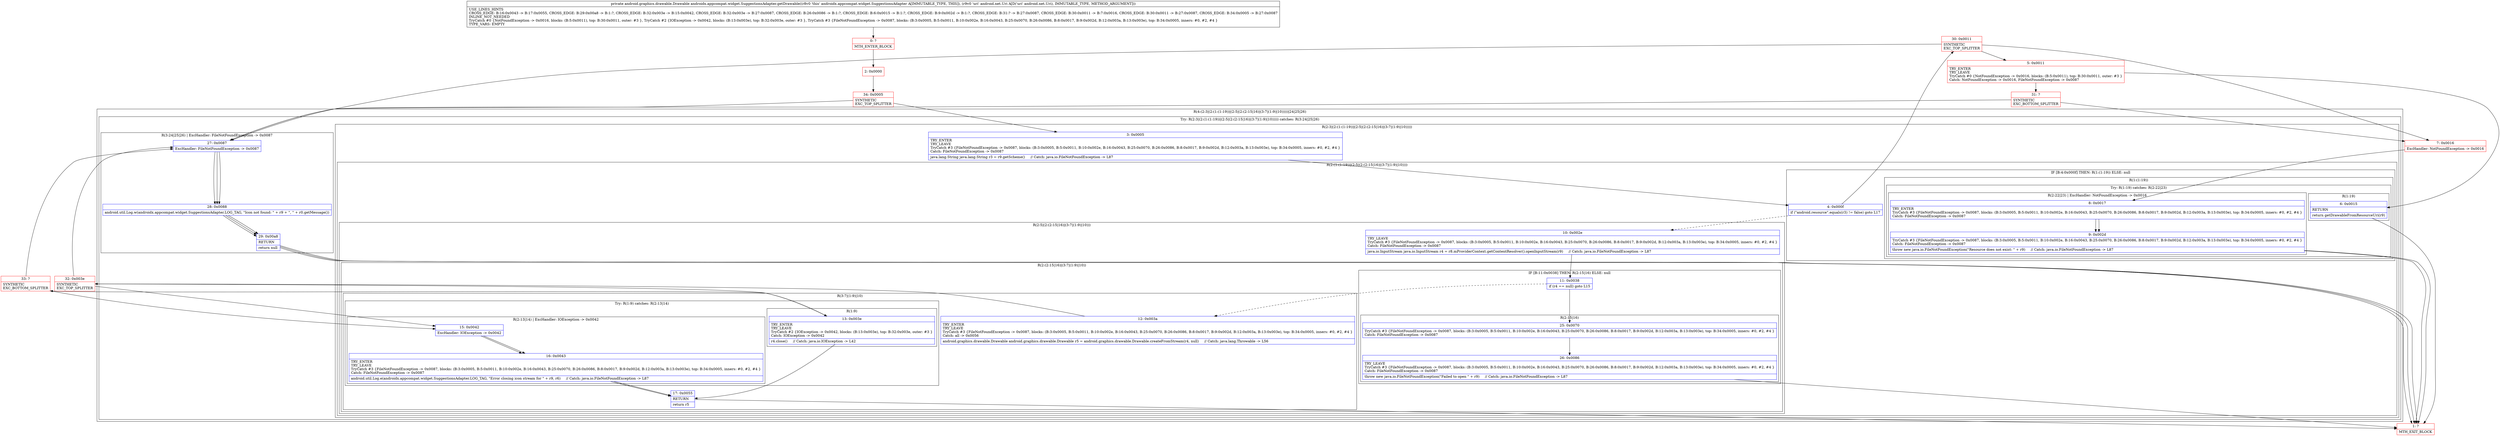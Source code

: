 digraph "CFG forandroidx.appcompat.widget.SuggestionsAdapter.getDrawable(Landroid\/net\/Uri;)Landroid\/graphics\/drawable\/Drawable;" {
subgraph cluster_Region_1812294966 {
label = "R(4:(2:3|(2:(1:(1:19))|(2:5|(2:(2:15|16)|(3:7|(1:9)|10)))))|24|25|26)";
node [shape=record,color=blue];
subgraph cluster_TryCatchRegion_758482382 {
label = "Try: R(2:3|(2:(1:(1:19))|(2:5|(2:(2:15|16)|(3:7|(1:9)|10))))) catches: R(3:24|25|26)";
node [shape=record,color=blue];
subgraph cluster_Region_547965591 {
label = "R(2:3|(2:(1:(1:19))|(2:5|(2:(2:15|16)|(3:7|(1:9)|10)))))";
node [shape=record,color=blue];
Node_3 [shape=record,label="{3\:\ 0x0005|TRY_ENTER\lTRY_LEAVE\lTryCatch #3 \{FileNotFoundException \-\> 0x0087, blocks: (B:3:0x0005, B:5:0x0011, B:10:0x002e, B:16:0x0043, B:25:0x0070, B:26:0x0086, B:8:0x0017, B:9:0x002d, B:12:0x003a, B:13:0x003e), top: B:34:0x0005, inners: #0, #2, #4 \}\lCatch: FileNotFoundException \-\> 0x0087\l|java.lang.String java.lang.String r3 = r9.getScheme()     \/\/ Catch: java.io.FileNotFoundException \-\> L87\l}"];
subgraph cluster_Region_737513596 {
label = "R(2:(1:(1:19))|(2:5|(2:(2:15|16)|(3:7|(1:9)|10))))";
node [shape=record,color=blue];
subgraph cluster_IfRegion_591791696 {
label = "IF [B:4:0x000f] THEN: R(1:(1:19)) ELSE: null";
node [shape=record,color=blue];
Node_4 [shape=record,label="{4\:\ 0x000f|if (\"android.resource\".equals(r3) != false) goto L17\l}"];
subgraph cluster_Region_1546037597 {
label = "R(1:(1:19))";
node [shape=record,color=blue];
subgraph cluster_TryCatchRegion_453837618 {
label = "Try: R(1:19) catches: R(2:22|23)";
node [shape=record,color=blue];
subgraph cluster_Region_446168680 {
label = "R(1:19)";
node [shape=record,color=blue];
Node_6 [shape=record,label="{6\:\ 0x0015|RETURN\l|return getDrawableFromResourceUri(r9)\l}"];
}
subgraph cluster_Region_501676854 {
label = "R(2:22|23) | ExcHandler: NotFoundException \-\> 0x0016\l";
node [shape=record,color=blue];
Node_8 [shape=record,label="{8\:\ 0x0017|TRY_ENTER\lTryCatch #3 \{FileNotFoundException \-\> 0x0087, blocks: (B:3:0x0005, B:5:0x0011, B:10:0x002e, B:16:0x0043, B:25:0x0070, B:26:0x0086, B:8:0x0017, B:9:0x002d, B:12:0x003a, B:13:0x003e), top: B:34:0x0005, inners: #0, #2, #4 \}\lCatch: FileNotFoundException \-\> 0x0087\l}"];
Node_9 [shape=record,label="{9\:\ 0x002d|TryCatch #3 \{FileNotFoundException \-\> 0x0087, blocks: (B:3:0x0005, B:5:0x0011, B:10:0x002e, B:16:0x0043, B:25:0x0070, B:26:0x0086, B:8:0x0017, B:9:0x002d, B:12:0x003a, B:13:0x003e), top: B:34:0x0005, inners: #0, #2, #4 \}\lCatch: FileNotFoundException \-\> 0x0087\l|throw new java.io.FileNotFoundException(\"Resource does not exist: \" + r9)     \/\/ Catch: java.io.FileNotFoundException \-\> L87\l}"];
}
}
}
}
subgraph cluster_Region_1722507360 {
label = "R(2:5|(2:(2:15|16)|(3:7|(1:9)|10)))";
node [shape=record,color=blue];
Node_10 [shape=record,label="{10\:\ 0x002e|TRY_LEAVE\lTryCatch #3 \{FileNotFoundException \-\> 0x0087, blocks: (B:3:0x0005, B:5:0x0011, B:10:0x002e, B:16:0x0043, B:25:0x0070, B:26:0x0086, B:8:0x0017, B:9:0x002d, B:12:0x003a, B:13:0x003e), top: B:34:0x0005, inners: #0, #2, #4 \}\lCatch: FileNotFoundException \-\> 0x0087\l|java.io.InputStream java.io.InputStream r4 = r8.mProviderContext.getContentResolver().openInputStream(r9)     \/\/ Catch: java.io.FileNotFoundException \-\> L87\l}"];
subgraph cluster_Region_1952699798 {
label = "R(2:(2:15|16)|(3:7|(1:9)|10))";
node [shape=record,color=blue];
subgraph cluster_IfRegion_6668363 {
label = "IF [B:11:0x0038] THEN: R(2:15|16) ELSE: null";
node [shape=record,color=blue];
Node_11 [shape=record,label="{11\:\ 0x0038|if (r4 == null) goto L15\l}"];
subgraph cluster_Region_126110907 {
label = "R(2:15|16)";
node [shape=record,color=blue];
Node_25 [shape=record,label="{25\:\ 0x0070|TryCatch #3 \{FileNotFoundException \-\> 0x0087, blocks: (B:3:0x0005, B:5:0x0011, B:10:0x002e, B:16:0x0043, B:25:0x0070, B:26:0x0086, B:8:0x0017, B:9:0x002d, B:12:0x003a, B:13:0x003e), top: B:34:0x0005, inners: #0, #2, #4 \}\lCatch: FileNotFoundException \-\> 0x0087\l}"];
Node_26 [shape=record,label="{26\:\ 0x0086|TRY_LEAVE\lTryCatch #3 \{FileNotFoundException \-\> 0x0087, blocks: (B:3:0x0005, B:5:0x0011, B:10:0x002e, B:16:0x0043, B:25:0x0070, B:26:0x0086, B:8:0x0017, B:9:0x002d, B:12:0x003a, B:13:0x003e), top: B:34:0x0005, inners: #0, #2, #4 \}\lCatch: FileNotFoundException \-\> 0x0087\l|throw new java.io.FileNotFoundException(\"Failed to open \" + r9)     \/\/ Catch: java.io.FileNotFoundException \-\> L87\l}"];
}
}
subgraph cluster_Region_1785909026 {
label = "R(3:7|(1:9)|10)";
node [shape=record,color=blue];
Node_12 [shape=record,label="{12\:\ 0x003a|TRY_ENTER\lTRY_LEAVE\lTryCatch #3 \{FileNotFoundException \-\> 0x0087, blocks: (B:3:0x0005, B:5:0x0011, B:10:0x002e, B:16:0x0043, B:25:0x0070, B:26:0x0086, B:8:0x0017, B:9:0x002d, B:12:0x003a, B:13:0x003e), top: B:34:0x0005, inners: #0, #2, #4 \}\lCatch: all \-\> 0x0056\l|android.graphics.drawable.Drawable android.graphics.drawable.Drawable r5 = android.graphics.drawable.Drawable.createFromStream(r4, null)     \/\/ Catch: java.lang.Throwable \-\> L56\l}"];
subgraph cluster_TryCatchRegion_574985885 {
label = "Try: R(1:9) catches: R(2:13|14)";
node [shape=record,color=blue];
subgraph cluster_Region_2031427770 {
label = "R(1:9)";
node [shape=record,color=blue];
Node_13 [shape=record,label="{13\:\ 0x003e|TRY_ENTER\lTRY_LEAVE\lTryCatch #2 \{IOException \-\> 0x0042, blocks: (B:13:0x003e), top: B:32:0x003e, outer: #3 \}\lCatch: IOException \-\> 0x0042\l|r4.close()     \/\/ Catch: java.io.IOException \-\> L42\l}"];
}
subgraph cluster_Region_139523752 {
label = "R(2:13|14) | ExcHandler: IOException \-\> 0x0042\l";
node [shape=record,color=blue];
Node_15 [shape=record,label="{15\:\ 0x0042|ExcHandler: IOException \-\> 0x0042\l}"];
Node_16 [shape=record,label="{16\:\ 0x0043|TRY_ENTER\lTRY_LEAVE\lTryCatch #3 \{FileNotFoundException \-\> 0x0087, blocks: (B:3:0x0005, B:5:0x0011, B:10:0x002e, B:16:0x0043, B:25:0x0070, B:26:0x0086, B:8:0x0017, B:9:0x002d, B:12:0x003a, B:13:0x003e), top: B:34:0x0005, inners: #0, #2, #4 \}\lCatch: FileNotFoundException \-\> 0x0087\l|android.util.Log.e(androidx.appcompat.widget.SuggestionsAdapter.LOG_TAG, \"Error closing icon stream for \" + r9, r6)     \/\/ Catch: java.io.FileNotFoundException \-\> L87\l}"];
}
}
Node_17 [shape=record,label="{17\:\ 0x0055|RETURN\l|return r5\l}"];
}
}
}
}
}
subgraph cluster_Region_1651854673 {
label = "R(3:24|25|26) | ExcHandler: FileNotFoundException \-\> 0x0087\l";
node [shape=record,color=blue];
Node_27 [shape=record,label="{27\:\ 0x0087|ExcHandler: FileNotFoundException \-\> 0x0087\l}"];
Node_28 [shape=record,label="{28\:\ 0x0088|android.util.Log.w(androidx.appcompat.widget.SuggestionsAdapter.LOG_TAG, \"Icon not found: \" + r9 + \", \" + r0.getMessage())\l}"];
Node_29 [shape=record,label="{29\:\ 0x00a8|RETURN\l|return null\l}"];
}
}
Node_27 [shape=record,label="{27\:\ 0x0087|ExcHandler: FileNotFoundException \-\> 0x0087\l}"];
Node_28 [shape=record,label="{28\:\ 0x0088|android.util.Log.w(androidx.appcompat.widget.SuggestionsAdapter.LOG_TAG, \"Icon not found: \" + r9 + \", \" + r0.getMessage())\l}"];
Node_29 [shape=record,label="{29\:\ 0x00a8|RETURN\l|return null\l}"];
}
subgraph cluster_Region_1651854673 {
label = "R(3:24|25|26) | ExcHandler: FileNotFoundException \-\> 0x0087\l";
node [shape=record,color=blue];
Node_27 [shape=record,label="{27\:\ 0x0087|ExcHandler: FileNotFoundException \-\> 0x0087\l}"];
Node_28 [shape=record,label="{28\:\ 0x0088|android.util.Log.w(androidx.appcompat.widget.SuggestionsAdapter.LOG_TAG, \"Icon not found: \" + r9 + \", \" + r0.getMessage())\l}"];
Node_29 [shape=record,label="{29\:\ 0x00a8|RETURN\l|return null\l}"];
}
subgraph cluster_Region_501676854 {
label = "R(2:22|23) | ExcHandler: NotFoundException \-\> 0x0016\l";
node [shape=record,color=blue];
Node_8 [shape=record,label="{8\:\ 0x0017|TRY_ENTER\lTryCatch #3 \{FileNotFoundException \-\> 0x0087, blocks: (B:3:0x0005, B:5:0x0011, B:10:0x002e, B:16:0x0043, B:25:0x0070, B:26:0x0086, B:8:0x0017, B:9:0x002d, B:12:0x003a, B:13:0x003e), top: B:34:0x0005, inners: #0, #2, #4 \}\lCatch: FileNotFoundException \-\> 0x0087\l}"];
Node_9 [shape=record,label="{9\:\ 0x002d|TryCatch #3 \{FileNotFoundException \-\> 0x0087, blocks: (B:3:0x0005, B:5:0x0011, B:10:0x002e, B:16:0x0043, B:25:0x0070, B:26:0x0086, B:8:0x0017, B:9:0x002d, B:12:0x003a, B:13:0x003e), top: B:34:0x0005, inners: #0, #2, #4 \}\lCatch: FileNotFoundException \-\> 0x0087\l|throw new java.io.FileNotFoundException(\"Resource does not exist: \" + r9)     \/\/ Catch: java.io.FileNotFoundException \-\> L87\l}"];
}
subgraph cluster_Region_139523752 {
label = "R(2:13|14) | ExcHandler: IOException \-\> 0x0042\l";
node [shape=record,color=blue];
Node_15 [shape=record,label="{15\:\ 0x0042|ExcHandler: IOException \-\> 0x0042\l}"];
Node_16 [shape=record,label="{16\:\ 0x0043|TRY_ENTER\lTRY_LEAVE\lTryCatch #3 \{FileNotFoundException \-\> 0x0087, blocks: (B:3:0x0005, B:5:0x0011, B:10:0x002e, B:16:0x0043, B:25:0x0070, B:26:0x0086, B:8:0x0017, B:9:0x002d, B:12:0x003a, B:13:0x003e), top: B:34:0x0005, inners: #0, #2, #4 \}\lCatch: FileNotFoundException \-\> 0x0087\l|android.util.Log.e(androidx.appcompat.widget.SuggestionsAdapter.LOG_TAG, \"Error closing icon stream for \" + r9, r6)     \/\/ Catch: java.io.FileNotFoundException \-\> L87\l}"];
}
Node_0 [shape=record,color=red,label="{0\:\ ?|MTH_ENTER_BLOCK\l}"];
Node_2 [shape=record,color=red,label="{2\:\ 0x0000}"];
Node_34 [shape=record,color=red,label="{34\:\ 0x0005|SYNTHETIC\lEXC_TOP_SPLITTER\l}"];
Node_32 [shape=record,color=red,label="{32\:\ 0x003e|SYNTHETIC\lEXC_TOP_SPLITTER\l}"];
Node_1 [shape=record,color=red,label="{1\:\ ?|MTH_EXIT_BLOCK\l}"];
Node_33 [shape=record,color=red,label="{33\:\ ?|SYNTHETIC\lEXC_BOTTOM_SPLITTER\l}"];
Node_30 [shape=record,color=red,label="{30\:\ 0x0011|SYNTHETIC\lEXC_TOP_SPLITTER\l}"];
Node_5 [shape=record,color=red,label="{5\:\ 0x0011|TRY_ENTER\lTRY_LEAVE\lTryCatch #0 \{NotFoundException \-\> 0x0016, blocks: (B:5:0x0011), top: B:30:0x0011, outer: #3 \}\lCatch: NotFoundException \-\> 0x0016, FileNotFoundException \-\> 0x0087\l}"];
Node_31 [shape=record,color=red,label="{31\:\ ?|SYNTHETIC\lEXC_BOTTOM_SPLITTER\l}"];
Node_7 [shape=record,color=red,label="{7\:\ 0x0016|ExcHandler: NotFoundException \-\> 0x0016\l}"];
MethodNode[shape=record,label="{private android.graphics.drawable.Drawable androidx.appcompat.widget.SuggestionsAdapter.getDrawable((r8v0 'this' androidx.appcompat.widget.SuggestionsAdapter A[IMMUTABLE_TYPE, THIS]), (r9v0 'uri' android.net.Uri A[D('uri' android.net.Uri), IMMUTABLE_TYPE, METHOD_ARGUMENT]))  | USE_LINES_HINTS\lCROSS_EDGE: B:16:0x0043 \-\> B:17:0x0055, CROSS_EDGE: B:29:0x00a8 \-\> B:1:?, CROSS_EDGE: B:32:0x003e \-\> B:15:0x0042, CROSS_EDGE: B:32:0x003e \-\> B:27:0x0087, CROSS_EDGE: B:26:0x0086 \-\> B:1:?, CROSS_EDGE: B:6:0x0015 \-\> B:1:?, CROSS_EDGE: B:9:0x002d \-\> B:1:?, CROSS_EDGE: B:31:? \-\> B:27:0x0087, CROSS_EDGE: B:30:0x0011 \-\> B:7:0x0016, CROSS_EDGE: B:30:0x0011 \-\> B:27:0x0087, CROSS_EDGE: B:34:0x0005 \-\> B:27:0x0087\lINLINE_NOT_NEEDED\lTryCatch #0 \{NotFoundException \-\> 0x0016, blocks: (B:5:0x0011), top: B:30:0x0011, outer: #3 \}, TryCatch #2 \{IOException \-\> 0x0042, blocks: (B:13:0x003e), top: B:32:0x003e, outer: #3 \}, TryCatch #3 \{FileNotFoundException \-\> 0x0087, blocks: (B:3:0x0005, B:5:0x0011, B:10:0x002e, B:16:0x0043, B:25:0x0070, B:26:0x0086, B:8:0x0017, B:9:0x002d, B:12:0x003a, B:13:0x003e), top: B:34:0x0005, inners: #0, #2, #4 \}\lTYPE_VARS: EMPTY\l}"];
MethodNode -> Node_0;Node_3 -> Node_4;
Node_4 -> Node_10[style=dashed];
Node_4 -> Node_30;
Node_6 -> Node_1;
Node_8 -> Node_9;
Node_9 -> Node_1;
Node_10 -> Node_11;
Node_11 -> Node_12[style=dashed];
Node_11 -> Node_25;
Node_25 -> Node_26;
Node_26 -> Node_1;
Node_12 -> Node_32;
Node_13 -> Node_17;
Node_13 -> Node_33;
Node_15 -> Node_16;
Node_16 -> Node_17;
Node_17 -> Node_1;
Node_27 -> Node_28;
Node_28 -> Node_29;
Node_29 -> Node_1;
Node_27 -> Node_28;
Node_28 -> Node_29;
Node_29 -> Node_1;
Node_27 -> Node_28;
Node_28 -> Node_29;
Node_29 -> Node_1;
Node_8 -> Node_9;
Node_9 -> Node_1;
Node_15 -> Node_16;
Node_16 -> Node_17;
Node_0 -> Node_2;
Node_2 -> Node_34;
Node_34 -> Node_3;
Node_34 -> Node_27;
Node_32 -> Node_13;
Node_32 -> Node_15;
Node_32 -> Node_27;
Node_33 -> Node_15;
Node_33 -> Node_27;
Node_30 -> Node_5;
Node_30 -> Node_7;
Node_30 -> Node_27;
Node_5 -> Node_6;
Node_5 -> Node_31;
Node_31 -> Node_7;
Node_31 -> Node_27;
Node_7 -> Node_8;
}


